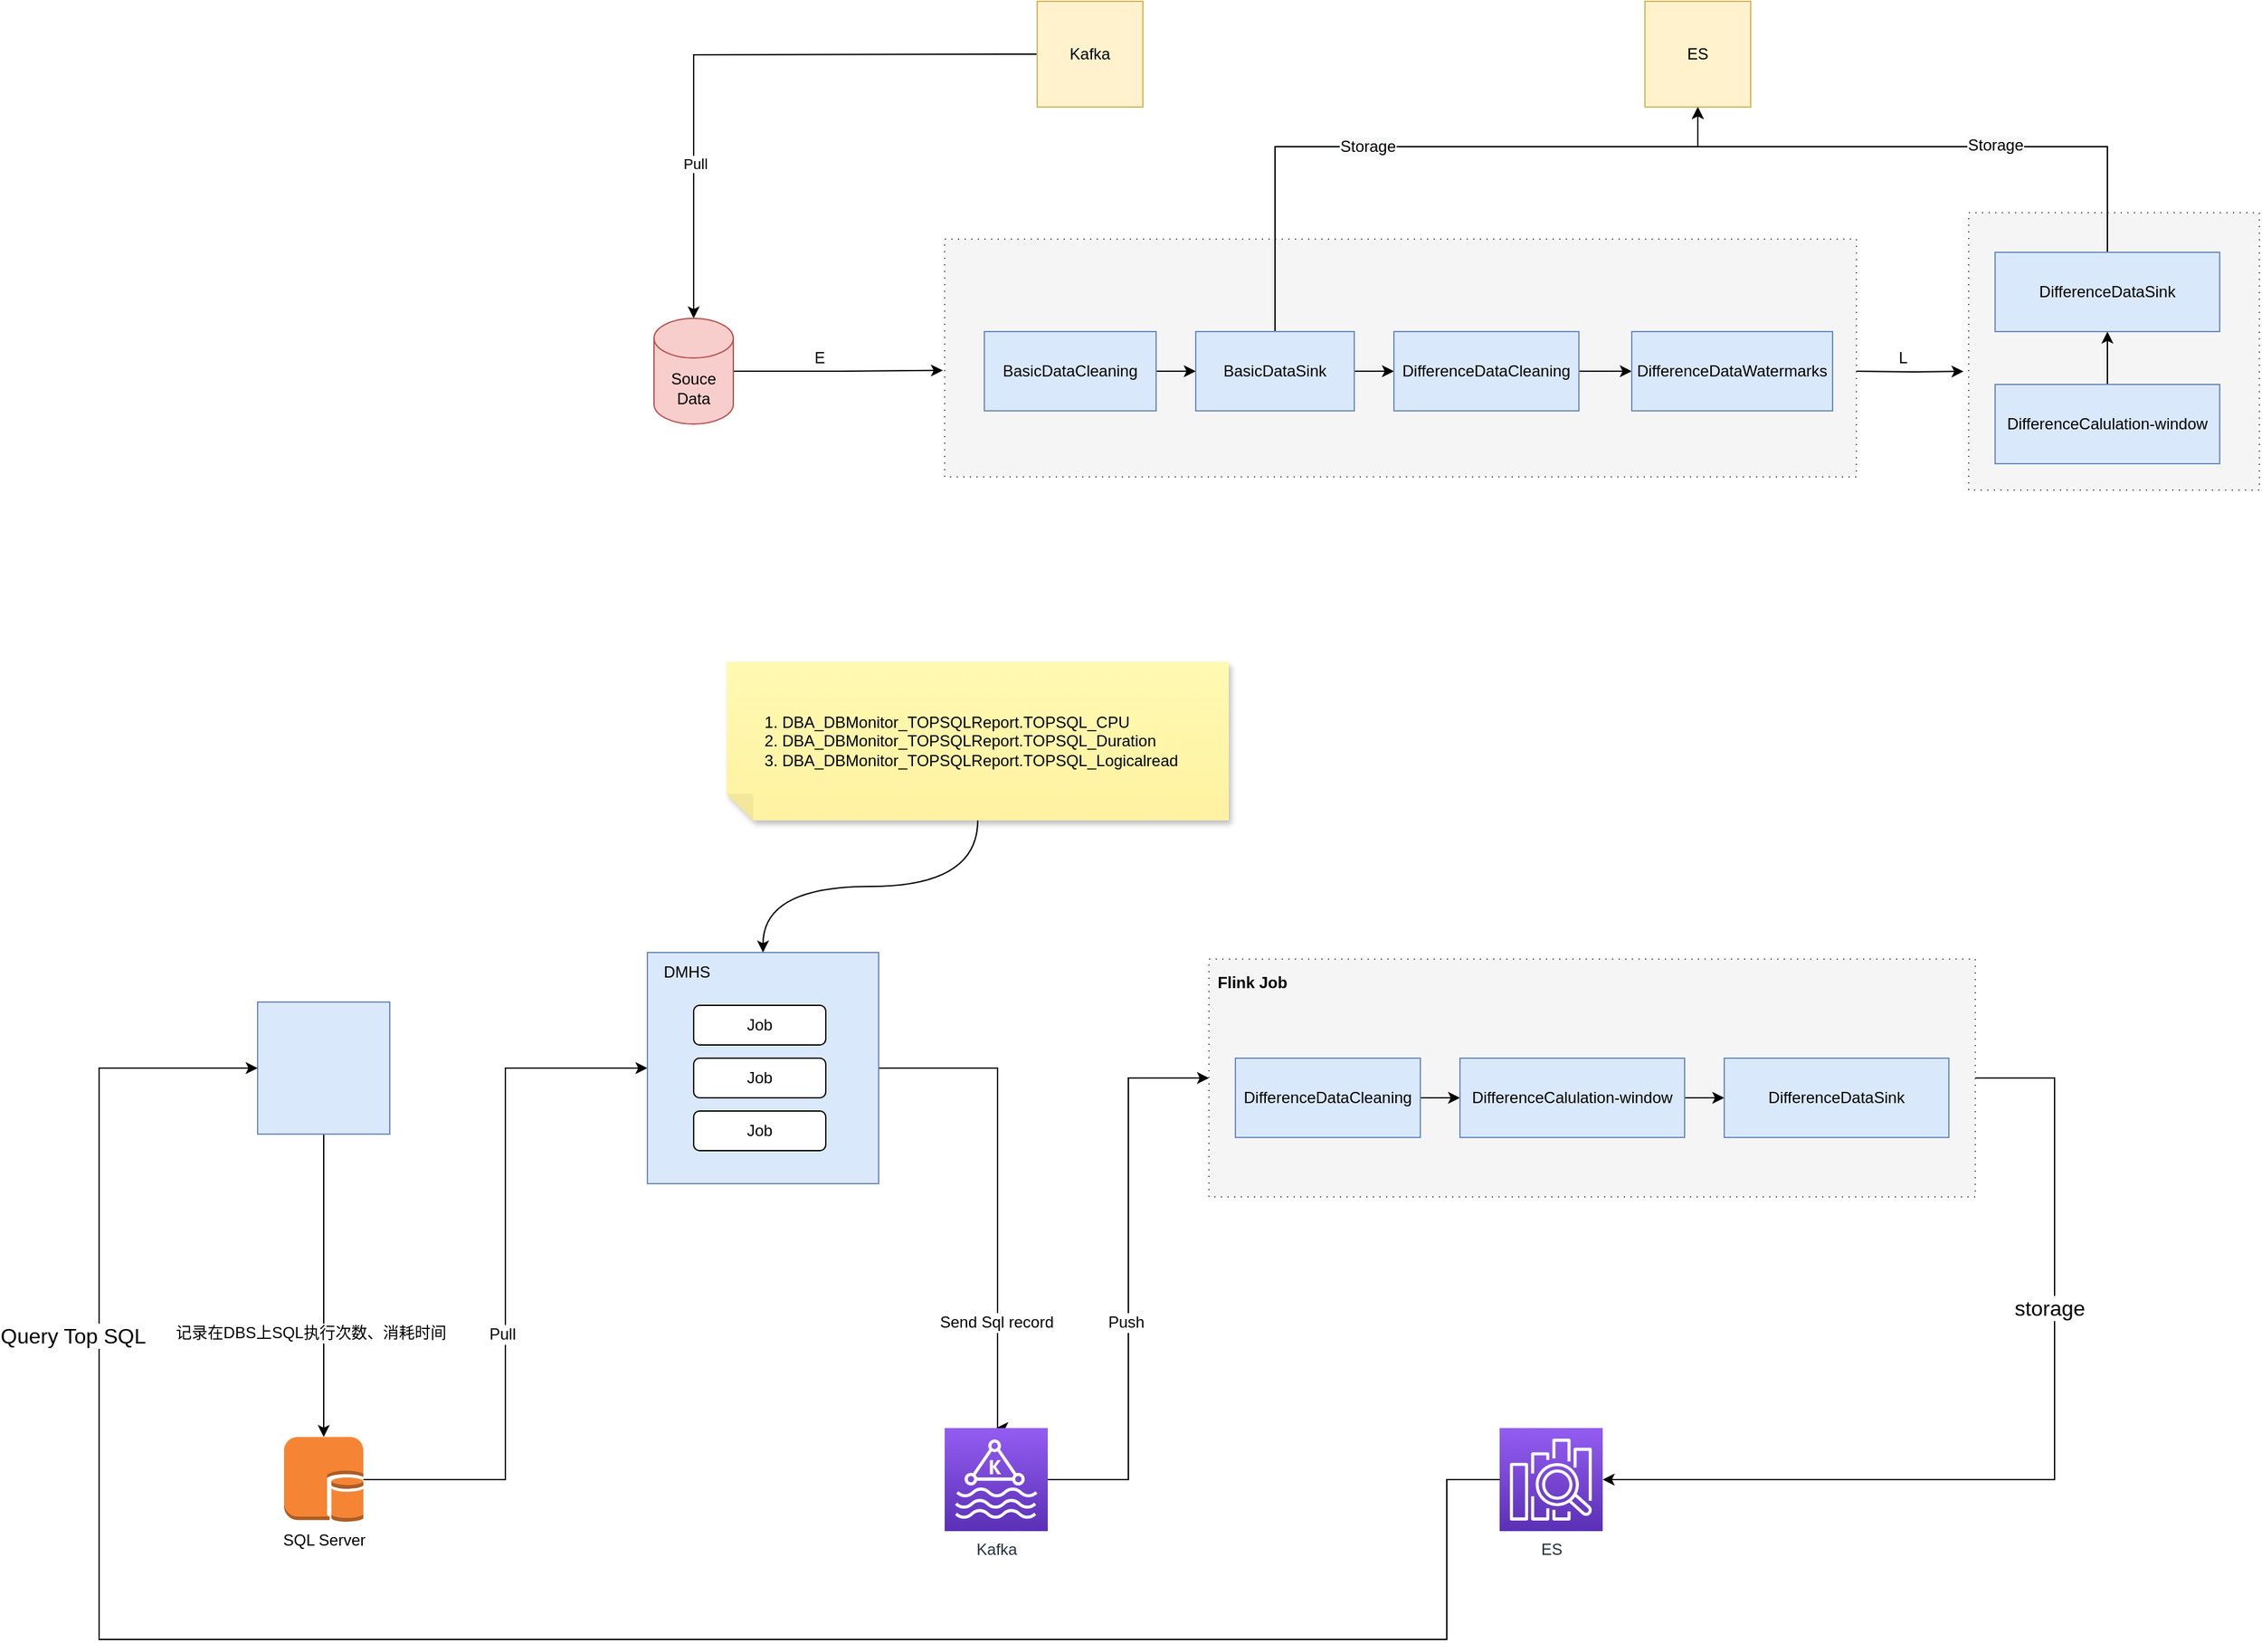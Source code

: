 <mxfile version="20.6.2" type="device"><diagram id="D3tHM4hYvK-JAyO0U9qU" name="第 1 页"><mxGraphModel dx="1824" dy="982" grid="1" gridSize="10" guides="1" tooltips="1" connect="1" arrows="1" fold="1" page="1" pageScale="1" pageWidth="2336" pageHeight="1654" math="0" shadow="0"><root><mxCell id="0"/><mxCell id="1" parent="0"/><mxCell id="YY48DOhA6wx9ZlD97VYT-41" value="" style="rounded=0;whiteSpace=wrap;html=1;dashed=1;fillColor=#f5f5f5;fontColor=#333333;strokeColor=#666666;dashPattern=1 4;" vertex="1" parent="1"><mxGeometry x="1505" y="310" width="220" height="210" as="geometry"/></mxCell><mxCell id="YY48DOhA6wx9ZlD97VYT-9" value="" style="rounded=0;whiteSpace=wrap;html=1;dashed=1;fillColor=#f5f5f5;fontColor=#333333;strokeColor=#666666;dashPattern=1 4;" vertex="1" parent="1"><mxGeometry x="730" y="330" width="690" height="180" as="geometry"/></mxCell><mxCell id="YY48DOhA6wx9ZlD97VYT-19" style="edgeStyle=orthogonalEdgeStyle;rounded=0;orthogonalLoop=1;jettySize=auto;html=1;entryX=0.5;entryY=1;entryDx=0;entryDy=0;" edge="1" parent="1" source="YY48DOhA6wx9ZlD97VYT-18" target="YY48DOhA6wx9ZlD97VYT-11"><mxGeometry relative="1" as="geometry"><Array as="points"><mxPoint x="980" y="260"/><mxPoint x="1300" y="260"/></Array></mxGeometry></mxCell><mxCell id="YY48DOhA6wx9ZlD97VYT-46" value="&lt;span style=&quot;font-size: 12px; background-color: rgb(248, 249, 250);&quot;&gt;Storage&lt;/span&gt;" style="edgeLabel;html=1;align=center;verticalAlign=middle;resizable=0;points=[];" vertex="1" connectable="0" parent="YY48DOhA6wx9ZlD97VYT-19"><mxGeometry x="-0.643" y="-1" relative="1" as="geometry"><mxPoint x="69" y="-53" as="offset"/></mxGeometry></mxCell><mxCell id="YY48DOhA6wx9ZlD97VYT-27" style="edgeStyle=orthogonalEdgeStyle;rounded=0;orthogonalLoop=1;jettySize=auto;html=1;entryX=0;entryY=0.5;entryDx=0;entryDy=0;" edge="1" parent="1" source="YY48DOhA6wx9ZlD97VYT-18"><mxGeometry relative="1" as="geometry"><mxPoint x="1070" y="430" as="targetPoint"/></mxGeometry></mxCell><mxCell id="YY48DOhA6wx9ZlD97VYT-18" value="BasicDataSink" style="rounded=0;whiteSpace=wrap;html=1;fillColor=#dae8fc;strokeColor=#6c8ebf;" vertex="1" parent="1"><mxGeometry x="920" y="400" width="120" height="60" as="geometry"/></mxCell><mxCell id="YY48DOhA6wx9ZlD97VYT-8" style="edgeStyle=orthogonalEdgeStyle;rounded=0;orthogonalLoop=1;jettySize=auto;html=1;entryX=0;entryY=0.5;entryDx=0;entryDy=0;" edge="1" parent="1" source="YY48DOhA6wx9ZlD97VYT-5" target="YY48DOhA6wx9ZlD97VYT-18"><mxGeometry relative="1" as="geometry"><mxPoint x="850" y="420" as="targetPoint"/></mxGeometry></mxCell><mxCell id="YY48DOhA6wx9ZlD97VYT-5" value="BasicDataCleaning" style="rounded=0;whiteSpace=wrap;html=1;fillColor=#dae8fc;strokeColor=#6c8ebf;" vertex="1" parent="1"><mxGeometry x="760" y="400" width="130" height="60" as="geometry"/></mxCell><mxCell id="YY48DOhA6wx9ZlD97VYT-49" style="edgeStyle=orthogonalEdgeStyle;rounded=0;orthogonalLoop=1;jettySize=auto;html=1;entryX=0.5;entryY=0;entryDx=0;entryDy=0;entryPerimeter=0;strokeColor=#000000;" edge="1" parent="1" target="YY48DOhA6wx9ZlD97VYT-48"><mxGeometry relative="1" as="geometry"><mxPoint x="800" y="190" as="sourcePoint"/></mxGeometry></mxCell><mxCell id="YY48DOhA6wx9ZlD97VYT-51" value="Pull" style="edgeLabel;html=1;align=center;verticalAlign=middle;resizable=0;points=[];" vertex="1" connectable="0" parent="YY48DOhA6wx9ZlD97VYT-49"><mxGeometry x="0.491" y="1" relative="1" as="geometry"><mxPoint as="offset"/></mxGeometry></mxCell><mxCell id="YY48DOhA6wx9ZlD97VYT-11" value="ES" style="whiteSpace=wrap;html=1;aspect=fixed;fillColor=#fff2cc;strokeColor=#d6b656;" vertex="1" parent="1"><mxGeometry x="1260" y="150" width="80" height="80" as="geometry"/></mxCell><mxCell id="YY48DOhA6wx9ZlD97VYT-31" style="edgeStyle=orthogonalEdgeStyle;rounded=0;orthogonalLoop=1;jettySize=auto;html=1;entryX=0;entryY=0.5;entryDx=0;entryDy=0;" edge="1" parent="1" source="YY48DOhA6wx9ZlD97VYT-28" target="YY48DOhA6wx9ZlD97VYT-30"><mxGeometry relative="1" as="geometry"/></mxCell><mxCell id="YY48DOhA6wx9ZlD97VYT-28" value="DifferenceDataCleaning" style="rounded=0;whiteSpace=wrap;html=1;fillColor=#dae8fc;strokeColor=#6c8ebf;" vertex="1" parent="1"><mxGeometry x="1070" y="400" width="140" height="60" as="geometry"/></mxCell><mxCell id="YY48DOhA6wx9ZlD97VYT-42" style="edgeStyle=orthogonalEdgeStyle;rounded=0;orthogonalLoop=1;jettySize=auto;html=1;entryX=-0.018;entryY=0.572;entryDx=0;entryDy=0;entryPerimeter=0;strokeColor=#000000;" edge="1" parent="1" target="YY48DOhA6wx9ZlD97VYT-41"><mxGeometry relative="1" as="geometry"><mxPoint x="1420" y="430" as="sourcePoint"/></mxGeometry></mxCell><mxCell id="YY48DOhA6wx9ZlD97VYT-30" value="DifferenceDataWatermarks" style="rounded=0;whiteSpace=wrap;html=1;fillColor=#dae8fc;strokeColor=#6c8ebf;" vertex="1" parent="1"><mxGeometry x="1250" y="400" width="152" height="60" as="geometry"/></mxCell><mxCell id="YY48DOhA6wx9ZlD97VYT-36" style="edgeStyle=orthogonalEdgeStyle;rounded=0;orthogonalLoop=1;jettySize=auto;html=1;fillColor=#dae8fc;strokeColor=#000000;" edge="1" parent="1" source="YY48DOhA6wx9ZlD97VYT-34"><mxGeometry relative="1" as="geometry"><mxPoint x="1610" y="400" as="targetPoint"/></mxGeometry></mxCell><mxCell id="YY48DOhA6wx9ZlD97VYT-34" value="DifferenceCalulation-window" style="rounded=0;whiteSpace=wrap;html=1;fillColor=#dae8fc;strokeColor=#6c8ebf;" vertex="1" parent="1"><mxGeometry x="1525" y="440" width="170" height="60" as="geometry"/></mxCell><mxCell id="YY48DOhA6wx9ZlD97VYT-40" style="edgeStyle=orthogonalEdgeStyle;rounded=0;orthogonalLoop=1;jettySize=auto;html=1;entryX=0.5;entryY=1;entryDx=0;entryDy=0;strokeColor=#000000;exitX=0.5;exitY=0;exitDx=0;exitDy=0;" edge="1" parent="1" source="YY48DOhA6wx9ZlD97VYT-37" target="YY48DOhA6wx9ZlD97VYT-11"><mxGeometry relative="1" as="geometry"><Array as="points"><mxPoint x="1610" y="260"/><mxPoint x="1300" y="260"/></Array></mxGeometry></mxCell><mxCell id="YY48DOhA6wx9ZlD97VYT-45" value="&lt;span style=&quot;font-size: 12px; background-color: rgb(248, 249, 250);&quot;&gt;Storage&lt;/span&gt;" style="edgeLabel;html=1;align=center;verticalAlign=middle;resizable=0;points=[];" vertex="1" connectable="0" parent="YY48DOhA6wx9ZlD97VYT-40"><mxGeometry x="-0.561" y="-1" relative="1" as="geometry"><mxPoint x="-73" as="offset"/></mxGeometry></mxCell><mxCell id="YY48DOhA6wx9ZlD97VYT-37" value="DifferenceDataSink" style="rounded=0;whiteSpace=wrap;html=1;fillColor=#dae8fc;strokeColor=#6c8ebf;" vertex="1" parent="1"><mxGeometry x="1525" y="340" width="170" height="60" as="geometry"/></mxCell><mxCell id="YY48DOhA6wx9ZlD97VYT-44" value="L" style="text;html=1;align=center;verticalAlign=middle;resizable=0;points=[];autosize=1;strokeColor=none;fillColor=none;" vertex="1" parent="1"><mxGeometry x="1440" y="405" width="30" height="30" as="geometry"/></mxCell><mxCell id="YY48DOhA6wx9ZlD97VYT-52" style="edgeStyle=orthogonalEdgeStyle;rounded=0;orthogonalLoop=1;jettySize=auto;html=1;entryX=-0.002;entryY=0.552;entryDx=0;entryDy=0;entryPerimeter=0;strokeColor=#000000;" edge="1" parent="1" source="YY48DOhA6wx9ZlD97VYT-48" target="YY48DOhA6wx9ZlD97VYT-9"><mxGeometry relative="1" as="geometry"/></mxCell><mxCell id="YY48DOhA6wx9ZlD97VYT-48" value="Souce&lt;br&gt;Data" style="shape=cylinder3;whiteSpace=wrap;html=1;boundedLbl=1;backgroundOutline=1;size=15;fillColor=#f8cecc;strokeColor=#b85450;" vertex="1" parent="1"><mxGeometry x="510" y="390" width="60" height="80" as="geometry"/></mxCell><mxCell id="YY48DOhA6wx9ZlD97VYT-53" value="E" style="text;html=1;align=center;verticalAlign=middle;resizable=0;points=[];autosize=1;strokeColor=none;fillColor=none;" vertex="1" parent="1"><mxGeometry x="620" y="405" width="30" height="30" as="geometry"/></mxCell><mxCell id="YY48DOhA6wx9ZlD97VYT-54" value="Kafka" style="whiteSpace=wrap;html=1;aspect=fixed;fillColor=#fff2cc;strokeColor=#d6b656;" vertex="1" parent="1"><mxGeometry x="800" y="150" width="80" height="80" as="geometry"/></mxCell><mxCell id="YY48DOhA6wx9ZlD97VYT-60" style="edgeStyle=orthogonalEdgeStyle;rounded=0;orthogonalLoop=1;jettySize=auto;html=1;strokeColor=#000000;entryX=0.5;entryY=0;entryDx=0;entryDy=0;entryPerimeter=0;exitX=0.5;exitY=1;exitDx=0;exitDy=0;" edge="1" parent="1" source="YY48DOhA6wx9ZlD97VYT-56" target="YY48DOhA6wx9ZlD97VYT-61"><mxGeometry relative="1" as="geometry"><mxPoint x="380" y="790" as="targetPoint"/><Array as="points"><mxPoint x="260" y="1008"/></Array></mxGeometry></mxCell><mxCell id="YY48DOhA6wx9ZlD97VYT-62" value="&lt;font style=&quot;font-size: 12px;&quot;&gt;记录在DBS上SQL执行次数、消耗时间&lt;/font&gt;" style="edgeLabel;html=1;align=center;verticalAlign=middle;resizable=0;points=[];" vertex="1" connectable="0" parent="YY48DOhA6wx9ZlD97VYT-60"><mxGeometry x="-0.223" y="-1" relative="1" as="geometry"><mxPoint x="-9" y="61" as="offset"/></mxGeometry></mxCell><mxCell id="YY48DOhA6wx9ZlD97VYT-56" value="" style="whiteSpace=wrap;html=1;aspect=fixed;fillColor=#dae8fc;strokeColor=#6c8ebf;" vertex="1" parent="1"><mxGeometry x="210" y="907.5" width="100" height="100" as="geometry"/></mxCell><mxCell id="YY48DOhA6wx9ZlD97VYT-90" style="edgeStyle=orthogonalEdgeStyle;rounded=0;orthogonalLoop=1;jettySize=auto;html=1;entryX=0;entryY=0.5;entryDx=0;entryDy=0;strokeColor=#000000;fontSize=12;" edge="1" parent="1" source="YY48DOhA6wx9ZlD97VYT-61" target="YY48DOhA6wx9ZlD97VYT-66"><mxGeometry relative="1" as="geometry"/></mxCell><mxCell id="YY48DOhA6wx9ZlD97VYT-91" value="Pull" style="edgeLabel;html=1;align=center;verticalAlign=middle;resizable=0;points=[];fontSize=12;" vertex="1" connectable="0" parent="YY48DOhA6wx9ZlD97VYT-90"><mxGeometry x="-0.037" y="3" relative="1" as="geometry"><mxPoint y="36" as="offset"/></mxGeometry></mxCell><mxCell id="YY48DOhA6wx9ZlD97VYT-61" value="SQL Server" style="outlineConnect=0;dashed=0;verticalLabelPosition=bottom;verticalAlign=top;align=center;html=1;shape=mxgraph.aws3.db_on_instance;fillColor=#F58534;gradientColor=none;" vertex="1" parent="1"><mxGeometry x="230" y="1236.75" width="60" height="64.5" as="geometry"/></mxCell><mxCell id="YY48DOhA6wx9ZlD97VYT-80" style="edgeStyle=orthogonalEdgeStyle;rounded=0;orthogonalLoop=1;jettySize=auto;html=1;entryX=0.5;entryY=0;entryDx=0;entryDy=0;entryPerimeter=0;strokeColor=#000000;fontSize=12;" edge="1" parent="1" source="YY48DOhA6wx9ZlD97VYT-66" target="YY48DOhA6wx9ZlD97VYT-78"><mxGeometry relative="1" as="geometry"><Array as="points"><mxPoint x="770" y="958"/></Array></mxGeometry></mxCell><mxCell id="YY48DOhA6wx9ZlD97VYT-85" value="Send Sql record" style="edgeLabel;html=1;align=center;verticalAlign=middle;resizable=0;points=[];fontSize=12;" vertex="1" connectable="0" parent="YY48DOhA6wx9ZlD97VYT-80"><mxGeometry x="0.294" y="4" relative="1" as="geometry"><mxPoint x="-5" y="47" as="offset"/></mxGeometry></mxCell><mxCell id="YY48DOhA6wx9ZlD97VYT-66" value="" style="whiteSpace=wrap;html=1;aspect=fixed;fillColor=#dae8fc;strokeColor=#6c8ebf;" vertex="1" parent="1"><mxGeometry x="505" y="870" width="175" height="175" as="geometry"/></mxCell><mxCell id="YY48DOhA6wx9ZlD97VYT-68" value="Job" style="rounded=1;whiteSpace=wrap;html=1;fontSize=12;" vertex="1" parent="1"><mxGeometry x="540" y="910" width="100" height="30" as="geometry"/></mxCell><mxCell id="YY48DOhA6wx9ZlD97VYT-69" value="DMHS" style="text;html=1;strokeColor=none;fillColor=none;align=center;verticalAlign=middle;whiteSpace=wrap;rounded=0;fontSize=12;" vertex="1" parent="1"><mxGeometry x="505" y="870" width="60" height="30" as="geometry"/></mxCell><mxCell id="YY48DOhA6wx9ZlD97VYT-70" value="Job" style="rounded=1;whiteSpace=wrap;html=1;fontSize=12;" vertex="1" parent="1"><mxGeometry x="540" y="950" width="100" height="30" as="geometry"/></mxCell><mxCell id="YY48DOhA6wx9ZlD97VYT-71" value="Job" style="rounded=1;whiteSpace=wrap;html=1;fontSize=12;" vertex="1" parent="1"><mxGeometry x="540" y="990" width="100" height="30" as="geometry"/></mxCell><mxCell id="YY48DOhA6wx9ZlD97VYT-74" style="edgeStyle=orthogonalEdgeStyle;orthogonalLoop=1;jettySize=auto;html=1;strokeColor=#000000;fontSize=12;curved=1;" edge="1" parent="1" source="YY48DOhA6wx9ZlD97VYT-73" target="YY48DOhA6wx9ZlD97VYT-66"><mxGeometry relative="1" as="geometry"/></mxCell><mxCell id="YY48DOhA6wx9ZlD97VYT-73" value="&lt;div style=&quot;&quot;&gt;&lt;ol&gt;&lt;li&gt;&lt;span style=&quot;background-color: initial;&quot;&gt;DBA_DBMonitor_TOPSQLReport.TOPSQL_CPU&lt;/span&gt;&lt;/li&gt;&lt;li&gt;DBA_DBMonitor_TOPSQLReport.TOPSQL_Duration&lt;/li&gt;&lt;li&gt;DBA_DBMonitor_TOPSQLReport.TOPSQL_Logicalread&lt;/li&gt;&lt;/ol&gt;&lt;/div&gt;" style="shape=note;whiteSpace=wrap;html=1;backgroundOutline=1;fontColor=#000000;darkOpacity=0.05;fillColor=#FFF9B2;strokeColor=none;fillStyle=solid;direction=west;gradientDirection=north;gradientColor=#FFF2A1;shadow=1;size=20;pointerEvents=1;fontSize=12;align=left;" vertex="1" parent="1"><mxGeometry x="565" y="650" width="380" height="120" as="geometry"/></mxCell><mxCell id="YY48DOhA6wx9ZlD97VYT-88" style="edgeStyle=orthogonalEdgeStyle;rounded=0;orthogonalLoop=1;jettySize=auto;html=1;strokeColor=#000000;fontSize=12;entryX=0;entryY=0.5;entryDx=0;entryDy=0;" edge="1" parent="1" source="YY48DOhA6wx9ZlD97VYT-78" target="YY48DOhA6wx9ZlD97VYT-92"><mxGeometry relative="1" as="geometry"><mxPoint x="990" y="1010" as="targetPoint"/></mxGeometry></mxCell><mxCell id="YY48DOhA6wx9ZlD97VYT-89" value="Push" style="edgeLabel;html=1;align=center;verticalAlign=middle;resizable=0;points=[];fontSize=12;" vertex="1" connectable="0" parent="YY48DOhA6wx9ZlD97VYT-88"><mxGeometry x="0.039" y="2" relative="1" as="geometry"><mxPoint y="41" as="offset"/></mxGeometry></mxCell><mxCell id="YY48DOhA6wx9ZlD97VYT-78" value="Kafka" style="sketch=0;points=[[0,0,0],[0.25,0,0],[0.5,0,0],[0.75,0,0],[1,0,0],[0,1,0],[0.25,1,0],[0.5,1,0],[0.75,1,0],[1,1,0],[0,0.25,0],[0,0.5,0],[0,0.75,0],[1,0.25,0],[1,0.5,0],[1,0.75,0]];outlineConnect=0;fontColor=#232F3E;gradientColor=#945DF2;gradientDirection=north;fillColor=#5A30B5;strokeColor=#ffffff;dashed=0;verticalLabelPosition=bottom;verticalAlign=top;align=center;html=1;fontSize=12;fontStyle=0;aspect=fixed;shape=mxgraph.aws4.resourceIcon;resIcon=mxgraph.aws4.managed_streaming_for_kafka;" vertex="1" parent="1"><mxGeometry x="730" y="1230" width="78" height="78" as="geometry"/></mxCell><mxCell id="YY48DOhA6wx9ZlD97VYT-87" value="Flink" style="text;html=1;strokeColor=none;fillColor=none;align=center;verticalAlign=middle;whiteSpace=wrap;rounded=0;fontSize=12;" vertex="1" parent="1"><mxGeometry x="993" y="870" width="60" height="30" as="geometry"/></mxCell><mxCell id="YY48DOhA6wx9ZlD97VYT-109" style="edgeStyle=orthogonalEdgeStyle;rounded=0;orthogonalLoop=1;jettySize=auto;html=1;entryX=1;entryY=0.5;entryDx=0;entryDy=0;entryPerimeter=0;strokeColor=#000000;fontSize=16;exitX=1;exitY=0.5;exitDx=0;exitDy=0;" edge="1" parent="1" source="YY48DOhA6wx9ZlD97VYT-92" target="YY48DOhA6wx9ZlD97VYT-107"><mxGeometry relative="1" as="geometry"><Array as="points"><mxPoint x="1570" y="965"/><mxPoint x="1570" y="1269"/></Array></mxGeometry></mxCell><mxCell id="YY48DOhA6wx9ZlD97VYT-110" value="storage" style="edgeLabel;html=1;align=center;verticalAlign=middle;resizable=0;points=[];fontSize=16;" vertex="1" connectable="0" parent="YY48DOhA6wx9ZlD97VYT-109"><mxGeometry x="-0.481" y="-4" relative="1" as="geometry"><mxPoint y="51" as="offset"/></mxGeometry></mxCell><mxCell id="YY48DOhA6wx9ZlD97VYT-92" value="" style="rounded=0;whiteSpace=wrap;html=1;dashed=1;fillColor=#f5f5f5;fontColor=#333333;strokeColor=#666666;dashPattern=1 4;" vertex="1" parent="1"><mxGeometry x="930" y="875" width="580" height="180" as="geometry"/></mxCell><mxCell id="YY48DOhA6wx9ZlD97VYT-97" style="edgeStyle=orthogonalEdgeStyle;rounded=0;orthogonalLoop=1;jettySize=auto;html=1;entryX=0;entryY=0.5;entryDx=0;entryDy=0;" edge="1" parent="1" source="YY48DOhA6wx9ZlD97VYT-98" target="YY48DOhA6wx9ZlD97VYT-103"><mxGeometry relative="1" as="geometry"><mxPoint x="1130" y="980" as="targetPoint"/></mxGeometry></mxCell><mxCell id="YY48DOhA6wx9ZlD97VYT-98" value="DifferenceDataCleaning" style="rounded=0;whiteSpace=wrap;html=1;fillColor=#dae8fc;strokeColor=#6c8ebf;" vertex="1" parent="1"><mxGeometry x="950" y="950" width="140" height="60" as="geometry"/></mxCell><mxCell id="YY48DOhA6wx9ZlD97VYT-102" value="&lt;b&gt;Flink Job&lt;/b&gt;" style="text;html=1;strokeColor=none;fillColor=none;align=center;verticalAlign=middle;whiteSpace=wrap;rounded=0;fontSize=12;" vertex="1" parent="1"><mxGeometry x="933" y="877.5" width="60" height="30" as="geometry"/></mxCell><mxCell id="YY48DOhA6wx9ZlD97VYT-106" style="edgeStyle=orthogonalEdgeStyle;rounded=0;orthogonalLoop=1;jettySize=auto;html=1;entryX=0;entryY=0.5;entryDx=0;entryDy=0;strokeColor=#000000;fontSize=16;" edge="1" parent="1" source="YY48DOhA6wx9ZlD97VYT-103" target="YY48DOhA6wx9ZlD97VYT-104"><mxGeometry relative="1" as="geometry"/></mxCell><mxCell id="YY48DOhA6wx9ZlD97VYT-103" value="DifferenceCalulation-window" style="rounded=0;whiteSpace=wrap;html=1;fillColor=#dae8fc;strokeColor=#6c8ebf;" vertex="1" parent="1"><mxGeometry x="1120" y="950" width="170" height="60" as="geometry"/></mxCell><mxCell id="YY48DOhA6wx9ZlD97VYT-104" value="DifferenceDataSink" style="rounded=0;whiteSpace=wrap;html=1;fillColor=#dae8fc;strokeColor=#6c8ebf;" vertex="1" parent="1"><mxGeometry x="1320" y="950" width="170" height="60" as="geometry"/></mxCell><mxCell id="YY48DOhA6wx9ZlD97VYT-111" style="edgeStyle=orthogonalEdgeStyle;rounded=0;orthogonalLoop=1;jettySize=auto;html=1;entryX=0;entryY=0.5;entryDx=0;entryDy=0;strokeColor=#000000;fontSize=16;exitX=0;exitY=0.5;exitDx=0;exitDy=0;exitPerimeter=0;" edge="1" parent="1" source="YY48DOhA6wx9ZlD97VYT-107" target="YY48DOhA6wx9ZlD97VYT-56"><mxGeometry relative="1" as="geometry"><Array as="points"><mxPoint x="1110" y="1269"/><mxPoint x="1110" y="1390"/><mxPoint x="90" y="1390"/><mxPoint x="90" y="958"/></Array></mxGeometry></mxCell><mxCell id="YY48DOhA6wx9ZlD97VYT-113" value="Query Top SQL" style="edgeLabel;html=1;align=center;verticalAlign=middle;resizable=0;points=[];fontSize=16;" vertex="1" connectable="0" parent="YY48DOhA6wx9ZlD97VYT-111"><mxGeometry x="0.754" y="1" relative="1" as="geometry"><mxPoint x="-19" y="109" as="offset"/></mxGeometry></mxCell><mxCell id="YY48DOhA6wx9ZlD97VYT-107" value="ES" style="sketch=0;points=[[0,0,0],[0.25,0,0],[0.5,0,0],[0.75,0,0],[1,0,0],[0,1,0],[0.25,1,0],[0.5,1,0],[0.75,1,0],[1,1,0],[0,0.25,0],[0,0.5,0],[0,0.75,0],[1,0.25,0],[1,0.5,0],[1,0.75,0]];outlineConnect=0;fontColor=#232F3E;gradientColor=#945DF2;gradientDirection=north;fillColor=#5A30B5;strokeColor=#ffffff;dashed=0;verticalLabelPosition=bottom;verticalAlign=top;align=center;html=1;fontSize=12;fontStyle=0;aspect=fixed;shape=mxgraph.aws4.resourceIcon;resIcon=mxgraph.aws4.elasticsearch_service;" vertex="1" parent="1"><mxGeometry x="1150" y="1230" width="78" height="78" as="geometry"/></mxCell></root></mxGraphModel></diagram></mxfile>